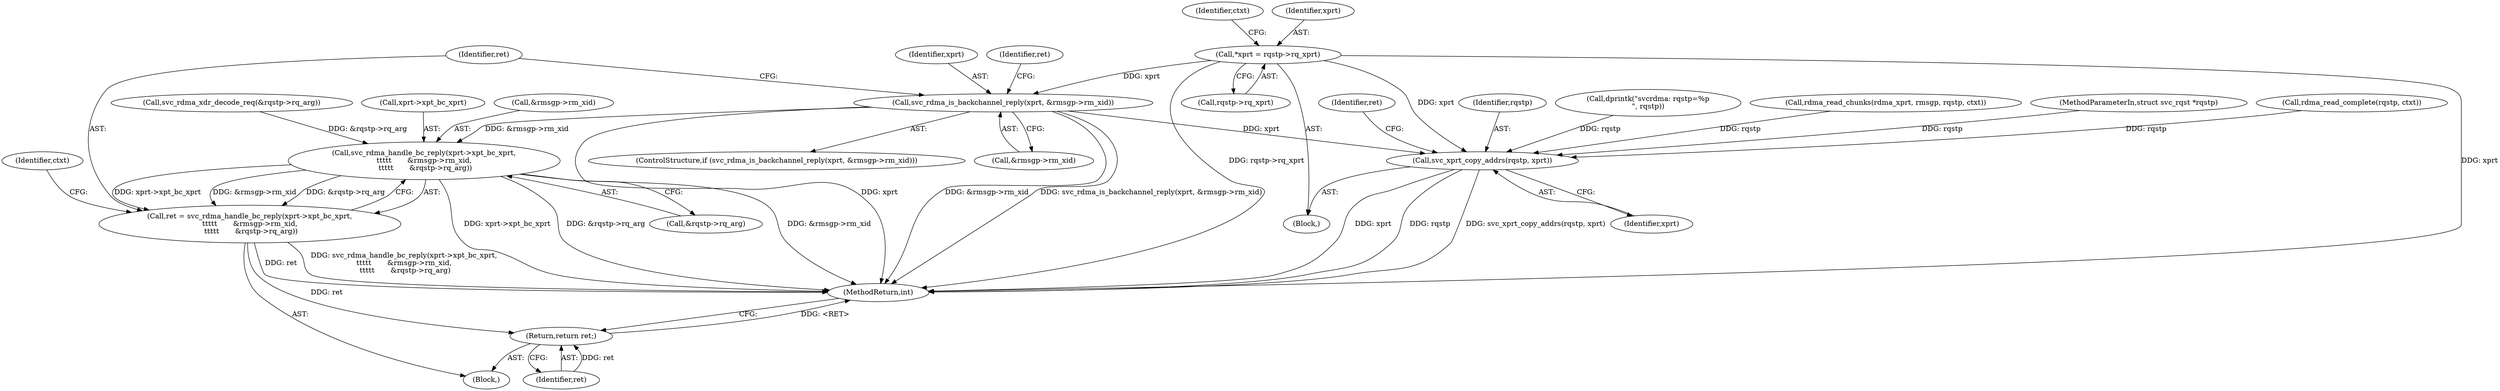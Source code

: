 digraph "0_linux_c70422f760c120480fee4de6c38804c72aa26bc1_30@pointer" {
"1000110" [label="(Call,*xprt = rqstp->rq_xprt)"];
"1000250" [label="(Call,svc_rdma_is_backchannel_reply(xprt, &rmsgp->rm_xid))"];
"1000259" [label="(Call,svc_rdma_handle_bc_reply(xprt->xpt_bc_xprt,\n\t\t\t\t\t       &rmsgp->rm_xid,\n \t\t\t\t\t       &rqstp->rq_arg))"];
"1000257" [label="(Call,ret = svc_rdma_handle_bc_reply(xprt->xpt_bc_xprt,\n\t\t\t\t\t       &rmsgp->rm_xid,\n \t\t\t\t\t       &rqstp->rq_arg))"];
"1000277" [label="(Return,return ret;)"];
"1000366" [label="(Call,svc_xprt_copy_addrs(rqstp, xprt))"];
"1000251" [label="(Identifier,xprt)"];
"1000258" [label="(Identifier,ret)"];
"1000110" [label="(Call,*xprt = rqstp->rq_xprt)"];
"1000368" [label="(Identifier,xprt)"];
"1000367" [label="(Identifier,rqstp)"];
"1000117" [label="(Identifier,ctxt)"];
"1000267" [label="(Call,&rqstp->rq_arg)"];
"1000112" [label="(Call,rqstp->rq_xprt)"];
"1000260" [label="(Call,xprt->xpt_bc_xprt)"];
"1000249" [label="(ControlStructure,if (svc_rdma_is_backchannel_reply(xprt, &rmsgp->rm_xid)))"];
"1000366" [label="(Call,svc_xprt_copy_addrs(rqstp, xprt))"];
"1000278" [label="(Identifier,ret)"];
"1000256" [label="(Block,)"];
"1000124" [label="(Call,dprintk(\"svcrdma: rqstp=%p\n\", rqstp))"];
"1000263" [label="(Call,&rmsgp->rm_xid)"];
"1000257" [label="(Call,ret = svc_rdma_handle_bc_reply(xprt->xpt_bc_xprt,\n\t\t\t\t\t       &rmsgp->rm_xid,\n \t\t\t\t\t       &rqstp->rq_arg))"];
"1000272" [label="(Identifier,ctxt)"];
"1000250" [label="(Call,svc_rdma_is_backchannel_reply(xprt, &rmsgp->rm_xid))"];
"1000259" [label="(Call,svc_rdma_handle_bc_reply(xprt->xpt_bc_xprt,\n\t\t\t\t\t       &rmsgp->rm_xid,\n \t\t\t\t\t       &rqstp->rq_arg))"];
"1000280" [label="(Identifier,ret)"];
"1000277" [label="(Return,return ret;)"];
"1000281" [label="(Call,rdma_read_chunks(rdma_xprt, rmsgp, rqstp, ctxt))"];
"1000107" [label="(MethodParameterIn,struct svc_rqst *rqstp)"];
"1000111" [label="(Identifier,xprt)"];
"1000229" [label="(Call,svc_rdma_xdr_decode_req(&rqstp->rq_arg))"];
"1000150" [label="(Call,rdma_read_complete(rqstp, ctxt))"];
"1000108" [label="(Block,)"];
"1000370" [label="(Identifier,ret)"];
"1000252" [label="(Call,&rmsgp->rm_xid)"];
"1000396" [label="(MethodReturn,int)"];
"1000110" -> "1000108"  [label="AST: "];
"1000110" -> "1000112"  [label="CFG: "];
"1000111" -> "1000110"  [label="AST: "];
"1000112" -> "1000110"  [label="AST: "];
"1000117" -> "1000110"  [label="CFG: "];
"1000110" -> "1000396"  [label="DDG: rqstp->rq_xprt"];
"1000110" -> "1000396"  [label="DDG: xprt"];
"1000110" -> "1000250"  [label="DDG: xprt"];
"1000110" -> "1000366"  [label="DDG: xprt"];
"1000250" -> "1000249"  [label="AST: "];
"1000250" -> "1000252"  [label="CFG: "];
"1000251" -> "1000250"  [label="AST: "];
"1000252" -> "1000250"  [label="AST: "];
"1000258" -> "1000250"  [label="CFG: "];
"1000280" -> "1000250"  [label="CFG: "];
"1000250" -> "1000396"  [label="DDG: xprt"];
"1000250" -> "1000396"  [label="DDG: &rmsgp->rm_xid"];
"1000250" -> "1000396"  [label="DDG: svc_rdma_is_backchannel_reply(xprt, &rmsgp->rm_xid)"];
"1000250" -> "1000259"  [label="DDG: &rmsgp->rm_xid"];
"1000250" -> "1000366"  [label="DDG: xprt"];
"1000259" -> "1000257"  [label="AST: "];
"1000259" -> "1000267"  [label="CFG: "];
"1000260" -> "1000259"  [label="AST: "];
"1000263" -> "1000259"  [label="AST: "];
"1000267" -> "1000259"  [label="AST: "];
"1000257" -> "1000259"  [label="CFG: "];
"1000259" -> "1000396"  [label="DDG: xprt->xpt_bc_xprt"];
"1000259" -> "1000396"  [label="DDG: &rqstp->rq_arg"];
"1000259" -> "1000396"  [label="DDG: &rmsgp->rm_xid"];
"1000259" -> "1000257"  [label="DDG: xprt->xpt_bc_xprt"];
"1000259" -> "1000257"  [label="DDG: &rmsgp->rm_xid"];
"1000259" -> "1000257"  [label="DDG: &rqstp->rq_arg"];
"1000229" -> "1000259"  [label="DDG: &rqstp->rq_arg"];
"1000257" -> "1000256"  [label="AST: "];
"1000258" -> "1000257"  [label="AST: "];
"1000272" -> "1000257"  [label="CFG: "];
"1000257" -> "1000396"  [label="DDG: svc_rdma_handle_bc_reply(xprt->xpt_bc_xprt,\n\t\t\t\t\t       &rmsgp->rm_xid,\n \t\t\t\t\t       &rqstp->rq_arg)"];
"1000257" -> "1000396"  [label="DDG: ret"];
"1000257" -> "1000277"  [label="DDG: ret"];
"1000277" -> "1000256"  [label="AST: "];
"1000277" -> "1000278"  [label="CFG: "];
"1000278" -> "1000277"  [label="AST: "];
"1000396" -> "1000277"  [label="CFG: "];
"1000277" -> "1000396"  [label="DDG: <RET>"];
"1000278" -> "1000277"  [label="DDG: ret"];
"1000366" -> "1000108"  [label="AST: "];
"1000366" -> "1000368"  [label="CFG: "];
"1000367" -> "1000366"  [label="AST: "];
"1000368" -> "1000366"  [label="AST: "];
"1000370" -> "1000366"  [label="CFG: "];
"1000366" -> "1000396"  [label="DDG: xprt"];
"1000366" -> "1000396"  [label="DDG: rqstp"];
"1000366" -> "1000396"  [label="DDG: svc_xprt_copy_addrs(rqstp, xprt)"];
"1000124" -> "1000366"  [label="DDG: rqstp"];
"1000281" -> "1000366"  [label="DDG: rqstp"];
"1000150" -> "1000366"  [label="DDG: rqstp"];
"1000107" -> "1000366"  [label="DDG: rqstp"];
}
